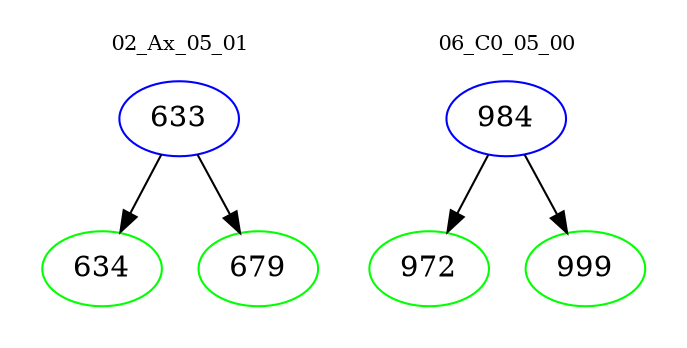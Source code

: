 digraph{
subgraph cluster_0 {
color = white
label = "02_Ax_05_01";
fontsize=10;
T0_633 [label="633", color="blue"]
T0_633 -> T0_634 [color="black"]
T0_634 [label="634", color="green"]
T0_633 -> T0_679 [color="black"]
T0_679 [label="679", color="green"]
}
subgraph cluster_1 {
color = white
label = "06_C0_05_00";
fontsize=10;
T1_984 [label="984", color="blue"]
T1_984 -> T1_972 [color="black"]
T1_972 [label="972", color="green"]
T1_984 -> T1_999 [color="black"]
T1_999 [label="999", color="green"]
}
}
